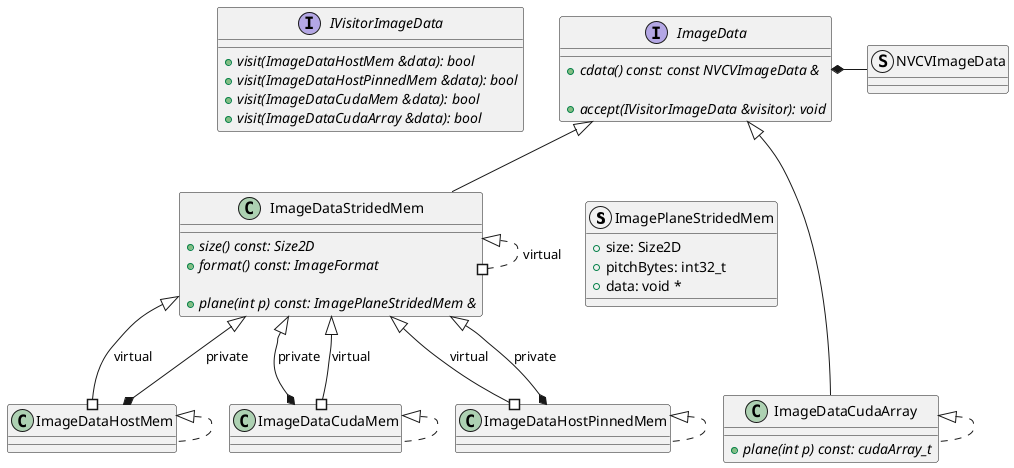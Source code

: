 ' Copyright (c) 2022-2023 NVIDIA CORPORATION & AFFILIATES. All rights reserved.
'
' SPDX-FileCopyrightText: NVIDIA CORPORATION & AFFILIATES
' SPDX-License-Identifier: Apache-2.0
'
' NVIDIA CORPORATION, its affiliates and licensors retain all intellectual
' property and proprietary rights in and to this material, related
' documentation and any modifications thereto. Any use, reproduction,
' disclosure or distribution of this material and related documentation
' without an express license agreement from NVIDIA CORPORATION or
' its affiliates is strictly prohibited.

@startuml

struct ImagePlaneStridedMem
{
    + size: Size2D
    + pitchBytes: int32_t
    + data: void *
}

struct NVCVImageData

interface IVisitorImageData
{
    + {abstract} visit(ImageDataHostMem &data): bool
    + {abstract} visit(ImageDataHostPinnedMem &data): bool
    + {abstract} visit(ImageDataCudaMem &data): bool
    + {abstract} visit(ImageDataCudaArray &data): bool
}

interface ImageData
{
    + {abstract} cdata() const: const NVCVImageData &

    + {abstract} accept(IVisitorImageData &visitor): void
}

ImageData *-right- NVCVImageData
ImageData -[hidden]left- IVisitorImageData

interface ImageDataCudaArray extends ImageData
{
    + {abstract} plane(int p) const: cudaArray_t
}

interface ImageDataStridedMem extends ImageData
{
    + {abstract} size() const: Size2D
    + {abstract} format() const: ImageFormat

    + {abstract} plane(int p) const: ImagePlaneStridedMem &
}

ImageDataStridedMem -[hidden]left- ImagePlaneStridedMem

interface ImageDataHostMem
{
}
ImageDataStridedMem <|--# ImageDataHostMem: virtual

interface ImageDataHostPinnedMem
{
}
ImageDataStridedMem <|--# ImageDataHostPinnedMem: virtual

interface ImageDataCudaMem
{
}
ImageDataStridedMem <|--# ImageDataCudaMem: virtual

class ImageDataCudaArray implements ImageDataCudaArray
{
}

class ImageDataStridedMem
{
}
ImageDataStridedMem <|..# ImageDataStridedMem: virtual

class ImageDataHostMem implements ImageDataHostMem
{
}
ImageDataStridedMem <|--* ImageDataHostMem: private

class ImageDataHostPinnedMem implements ImageDataHostPinnedMem
{
}
ImageDataStridedMem <|--* ImageDataHostPinnedMem: private

class ImageDataCudaMem implements ImageDataCudaMem
{
}
ImageDataStridedMem <|--* ImageDataCudaMem: private

ImageDataCudaArray -[hidden]left- ImageDataCudaMem

@enduml
